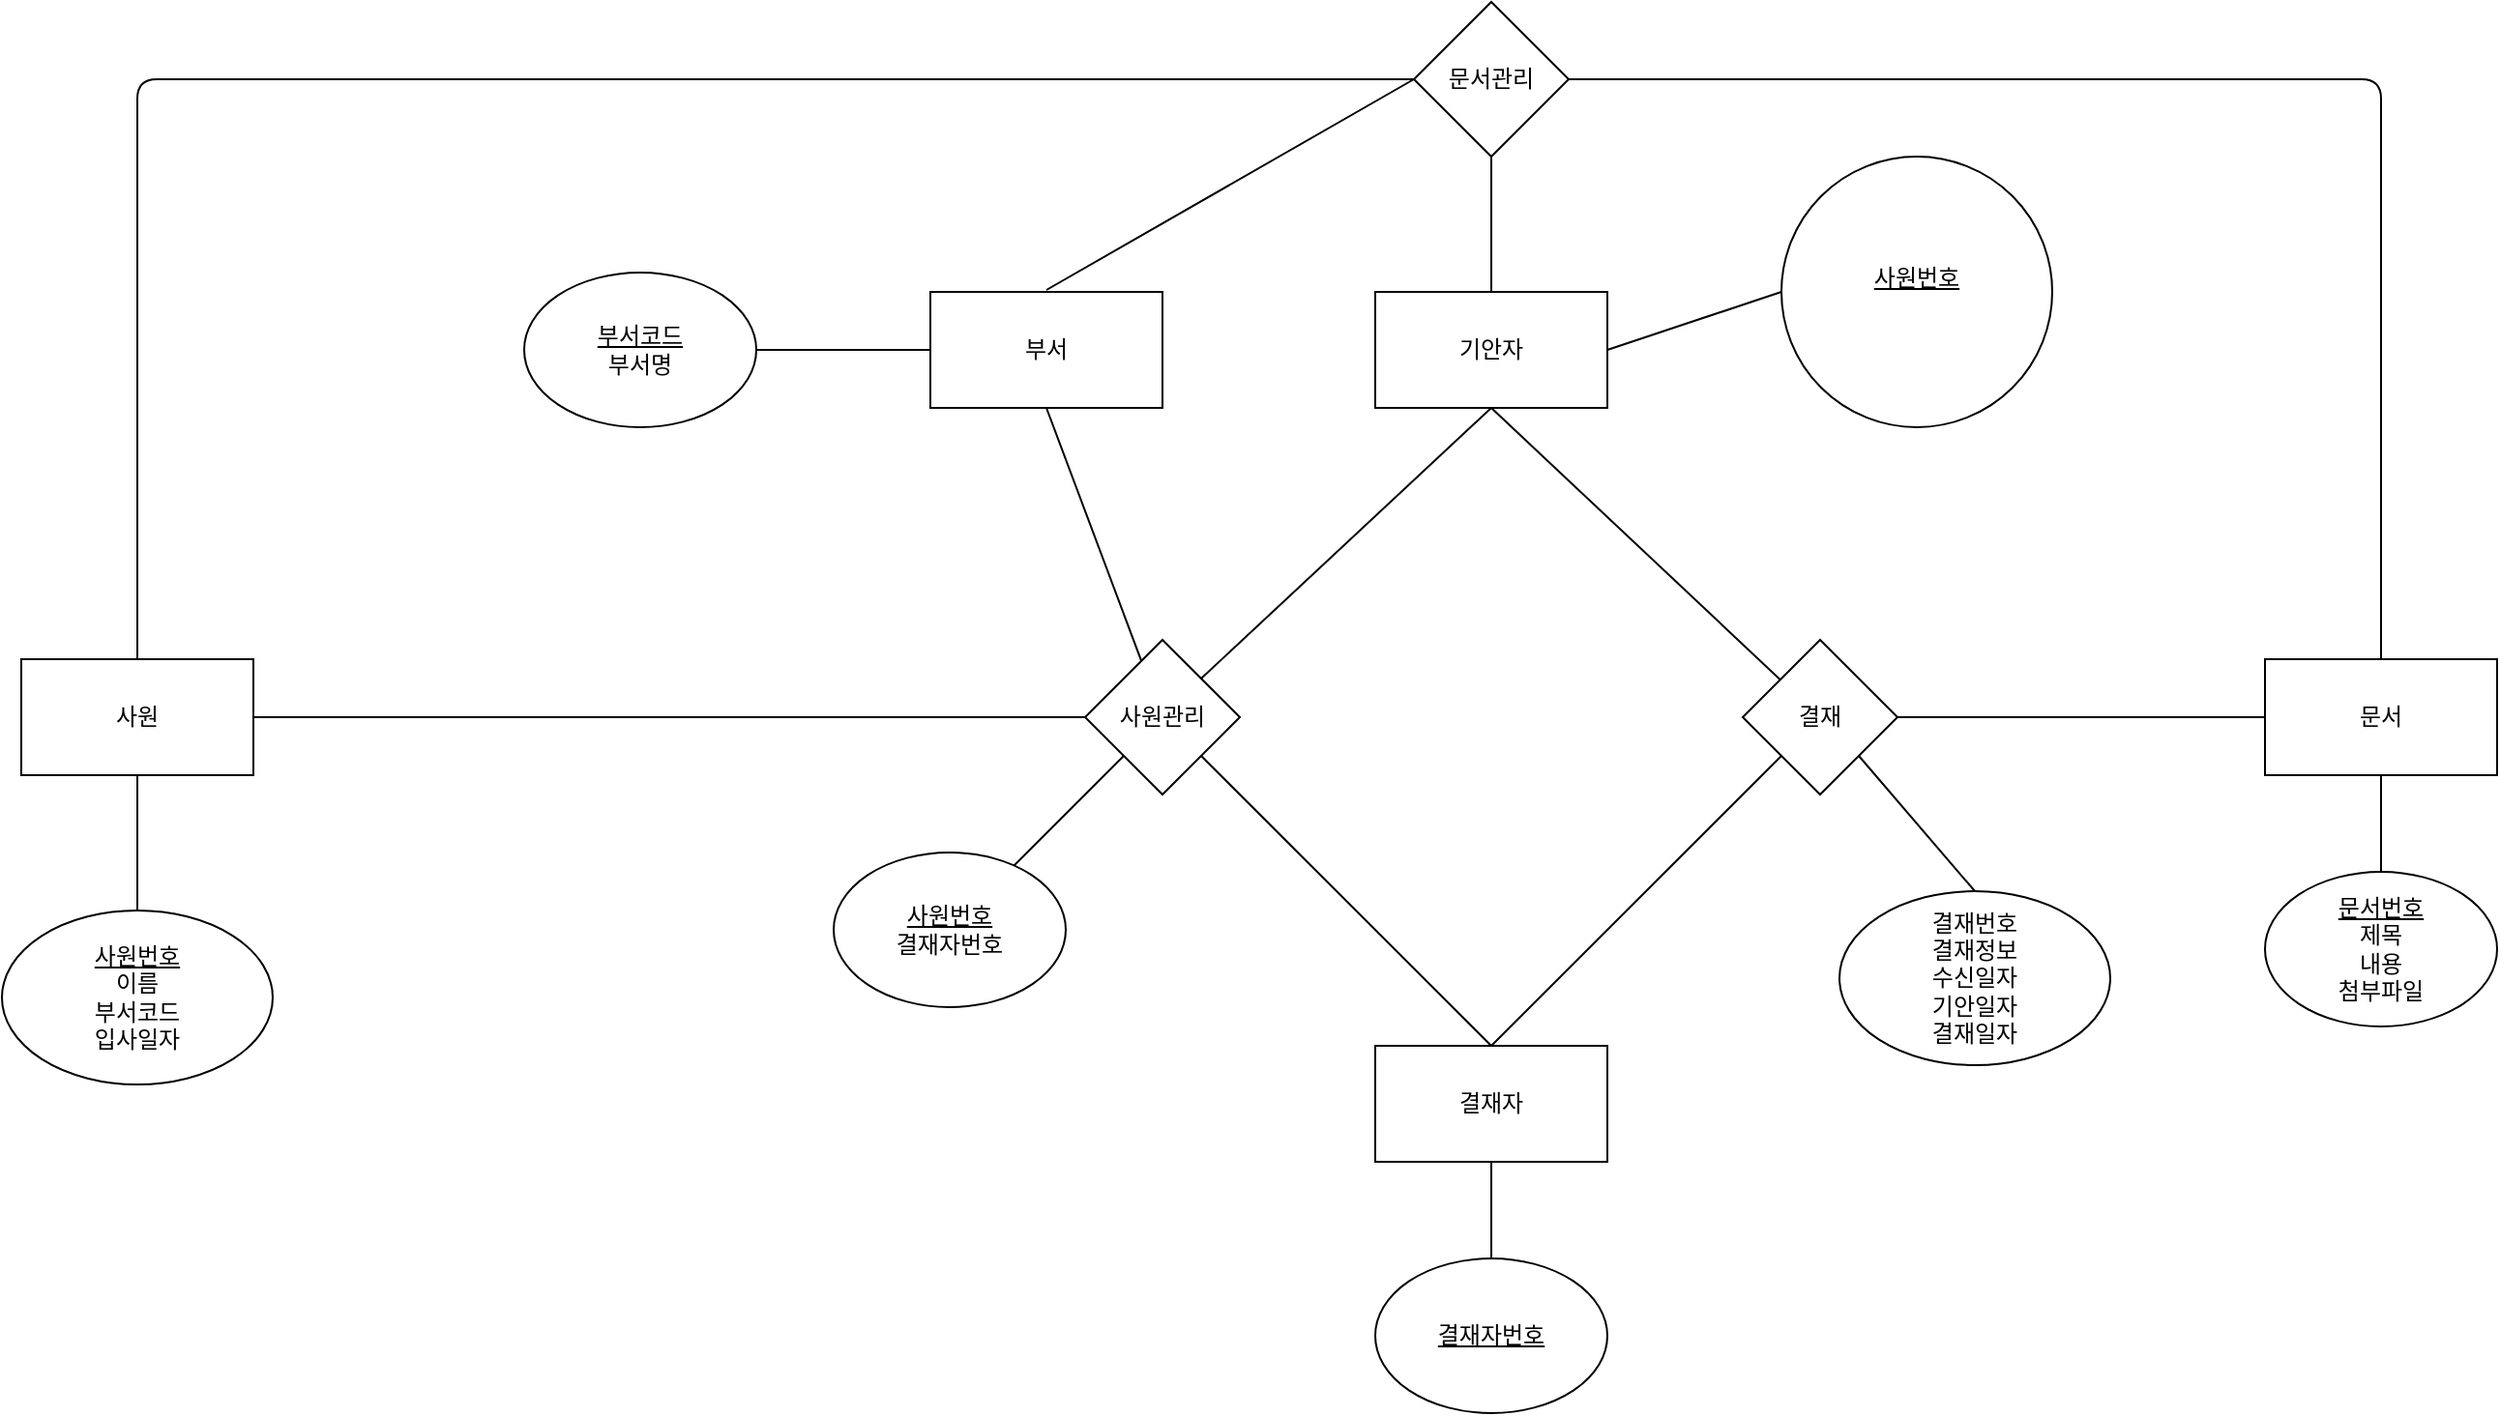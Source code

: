 <mxfile version="14.6.0" type="device"><diagram id="J2he9_NolOoNS0qQY22_" name="Page-1"><mxGraphModel dx="2249" dy="1931" grid="1" gridSize="10" guides="1" tooltips="1" connect="1" arrows="1" fold="1" page="1" pageScale="1" pageWidth="827" pageHeight="1169" math="0" shadow="0"><root><mxCell id="0"/><mxCell id="1" parent="0"/><mxCell id="RBRgvFs_G2srKLRPFXHM-1" value="사원" style="rounded=0;whiteSpace=wrap;html=1;" vertex="1" parent="1"><mxGeometry x="-320" y="240" width="120" height="60" as="geometry"/></mxCell><mxCell id="RBRgvFs_G2srKLRPFXHM-2" value="기안자" style="rounded=0;whiteSpace=wrap;html=1;" vertex="1" parent="1"><mxGeometry x="380" y="50" width="120" height="60" as="geometry"/></mxCell><mxCell id="RBRgvFs_G2srKLRPFXHM-3" value="결재자" style="rounded=0;whiteSpace=wrap;html=1;" vertex="1" parent="1"><mxGeometry x="380" y="440" width="120" height="60" as="geometry"/></mxCell><mxCell id="RBRgvFs_G2srKLRPFXHM-4" value="문서" style="rounded=0;whiteSpace=wrap;html=1;" vertex="1" parent="1"><mxGeometry x="840" y="240" width="120" height="60" as="geometry"/></mxCell><mxCell id="RBRgvFs_G2srKLRPFXHM-5" value="" style="endArrow=none;html=1;entryX=0.5;entryY=1;entryDx=0;entryDy=0;exitX=1;exitY=0;exitDx=0;exitDy=0;startArrow=none;" edge="1" parent="1" source="RBRgvFs_G2srKLRPFXHM-10" target="RBRgvFs_G2srKLRPFXHM-2"><mxGeometry width="50" height="50" relative="1" as="geometry"><mxPoint x="300" y="260" as="sourcePoint"/><mxPoint x="330" y="230" as="targetPoint"/></mxGeometry></mxCell><mxCell id="RBRgvFs_G2srKLRPFXHM-6" value="" style="endArrow=none;html=1;entryX=0.5;entryY=1;entryDx=0;entryDy=0;" edge="1" parent="1" source="RBRgvFs_G2srKLRPFXHM-9" target="RBRgvFs_G2srKLRPFXHM-2"><mxGeometry width="50" height="50" relative="1" as="geometry"><mxPoint x="440" y="190" as="sourcePoint"/><mxPoint x="490" y="140" as="targetPoint"/></mxGeometry></mxCell><mxCell id="RBRgvFs_G2srKLRPFXHM-9" value="결재" style="rhombus;whiteSpace=wrap;html=1;" vertex="1" parent="1"><mxGeometry x="570" y="230" width="80" height="80" as="geometry"/></mxCell><mxCell id="RBRgvFs_G2srKLRPFXHM-12" value="" style="endArrow=none;html=1;entryX=0;entryY=1;entryDx=0;entryDy=0;exitX=0.5;exitY=0;exitDx=0;exitDy=0;" edge="1" parent="1" source="RBRgvFs_G2srKLRPFXHM-3" target="RBRgvFs_G2srKLRPFXHM-9"><mxGeometry width="50" height="50" relative="1" as="geometry"><mxPoint x="430" y="470" as="sourcePoint"/><mxPoint x="480" y="420" as="targetPoint"/></mxGeometry></mxCell><mxCell id="RBRgvFs_G2srKLRPFXHM-13" value="" style="endArrow=none;html=1;entryX=1;entryY=1;entryDx=0;entryDy=0;exitX=0.5;exitY=0;exitDx=0;exitDy=0;" edge="1" parent="1" source="RBRgvFs_G2srKLRPFXHM-3" target="RBRgvFs_G2srKLRPFXHM-10"><mxGeometry width="50" height="50" relative="1" as="geometry"><mxPoint x="440" y="470" as="sourcePoint"/><mxPoint x="300" y="300" as="targetPoint"/></mxGeometry></mxCell><mxCell id="RBRgvFs_G2srKLRPFXHM-15" value="" style="endArrow=none;html=1;entryX=0;entryY=0.5;entryDx=0;entryDy=0;exitX=1;exitY=0.5;exitDx=0;exitDy=0;" edge="1" parent="1" source="RBRgvFs_G2srKLRPFXHM-9" target="RBRgvFs_G2srKLRPFXHM-4"><mxGeometry width="50" height="50" relative="1" as="geometry"><mxPoint x="440" y="430" as="sourcePoint"/><mxPoint x="490" y="380" as="targetPoint"/></mxGeometry></mxCell><mxCell id="RBRgvFs_G2srKLRPFXHM-16" value="" style="endArrow=none;html=1;entryX=0.5;entryY=0;entryDx=0;entryDy=0;exitX=1;exitY=0.5;exitDx=0;exitDy=0;" edge="1" parent="1" source="RBRgvFs_G2srKLRPFXHM-17" target="RBRgvFs_G2srKLRPFXHM-4"><mxGeometry width="50" height="50" relative="1" as="geometry"><mxPoint x="520" as="sourcePoint"/><mxPoint x="490" y="380" as="targetPoint"/><Array as="points"><mxPoint x="900" y="-60"/></Array></mxGeometry></mxCell><mxCell id="RBRgvFs_G2srKLRPFXHM-17" value="문서관리" style="rhombus;whiteSpace=wrap;html=1;" vertex="1" parent="1"><mxGeometry x="400" y="-100" width="80" height="80" as="geometry"/></mxCell><mxCell id="RBRgvFs_G2srKLRPFXHM-19" value="" style="endArrow=none;html=1;exitX=0;exitY=0.5;exitDx=0;exitDy=0;entryX=1;entryY=0.5;entryDx=0;entryDy=0;" edge="1" parent="1" source="RBRgvFs_G2srKLRPFXHM-10" target="RBRgvFs_G2srKLRPFXHM-1"><mxGeometry width="50" height="50" relative="1" as="geometry"><mxPoint x="20" y="350" as="sourcePoint"/><mxPoint x="70" y="300" as="targetPoint"/></mxGeometry></mxCell><mxCell id="RBRgvFs_G2srKLRPFXHM-21" value="" style="endArrow=none;html=1;exitX=0.5;exitY=0;exitDx=0;exitDy=0;entryX=0.5;entryY=1;entryDx=0;entryDy=0;" edge="1" parent="1" source="RBRgvFs_G2srKLRPFXHM-2" target="RBRgvFs_G2srKLRPFXHM-17"><mxGeometry width="50" height="50" relative="1" as="geometry"><mxPoint x="379" y="30" as="sourcePoint"/><mxPoint x="429" y="-20" as="targetPoint"/></mxGeometry></mxCell><mxCell id="RBRgvFs_G2srKLRPFXHM-24" value="부서" style="rounded=0;whiteSpace=wrap;html=1;" vertex="1" parent="1"><mxGeometry x="150" y="50" width="120" height="60" as="geometry"/></mxCell><mxCell id="RBRgvFs_G2srKLRPFXHM-25" value="" style="endArrow=none;html=1;entryX=0.5;entryY=1;entryDx=0;entryDy=0;" edge="1" parent="1" source="RBRgvFs_G2srKLRPFXHM-10" target="RBRgvFs_G2srKLRPFXHM-24"><mxGeometry width="50" height="50" relative="1" as="geometry"><mxPoint x="110" y="200" as="sourcePoint"/><mxPoint x="160" y="150" as="targetPoint"/></mxGeometry></mxCell><mxCell id="RBRgvFs_G2srKLRPFXHM-26" value="" style="endArrow=none;html=1;exitX=0.5;exitY=0;exitDx=0;exitDy=0;entryX=0;entryY=0.5;entryDx=0;entryDy=0;" edge="1" parent="1" source="RBRgvFs_G2srKLRPFXHM-1" target="RBRgvFs_G2srKLRPFXHM-17"><mxGeometry width="50" height="50" relative="1" as="geometry"><mxPoint y="-60" as="sourcePoint"/><mxPoint x="390" y="-60" as="targetPoint"/><Array as="points"><mxPoint x="-260" y="-60"/></Array></mxGeometry></mxCell><mxCell id="RBRgvFs_G2srKLRPFXHM-10" value="사원관리" style="rhombus;whiteSpace=wrap;html=1;" vertex="1" parent="1"><mxGeometry x="230" y="230" width="80" height="80" as="geometry"/></mxCell><mxCell id="RBRgvFs_G2srKLRPFXHM-29" value="결재번호&lt;br&gt;결재정보&lt;br&gt;수신일자&lt;br&gt;기안일자&lt;br&gt;결재일자" style="ellipse;whiteSpace=wrap;html=1;" vertex="1" parent="1"><mxGeometry x="620" y="360" width="140" height="90" as="geometry"/></mxCell><mxCell id="RBRgvFs_G2srKLRPFXHM-30" value="" style="endArrow=none;html=1;entryX=1;entryY=1;entryDx=0;entryDy=0;exitX=0.5;exitY=0;exitDx=0;exitDy=0;" edge="1" parent="1" source="RBRgvFs_G2srKLRPFXHM-29" target="RBRgvFs_G2srKLRPFXHM-9"><mxGeometry width="50" height="50" relative="1" as="geometry"><mxPoint x="720" y="340" as="sourcePoint"/><mxPoint x="770" y="290" as="targetPoint"/></mxGeometry></mxCell><mxCell id="RBRgvFs_G2srKLRPFXHM-31" value="&lt;u&gt;사원번호&lt;br&gt;&lt;br&gt;&lt;/u&gt;" style="ellipse;whiteSpace=wrap;html=1;aspect=fixed;" vertex="1" parent="1"><mxGeometry x="590" y="-20" width="140" height="140" as="geometry"/></mxCell><mxCell id="RBRgvFs_G2srKLRPFXHM-32" value="" style="endArrow=none;html=1;entryX=0;entryY=0.5;entryDx=0;entryDy=0;exitX=1;exitY=0.5;exitDx=0;exitDy=0;" edge="1" parent="1" source="RBRgvFs_G2srKLRPFXHM-2" target="RBRgvFs_G2srKLRPFXHM-31"><mxGeometry width="50" height="50" relative="1" as="geometry"><mxPoint x="320" y="310" as="sourcePoint"/><mxPoint x="370" y="260" as="targetPoint"/></mxGeometry></mxCell><mxCell id="RBRgvFs_G2srKLRPFXHM-33" value="" style="endArrow=none;html=1;exitX=0;exitY=1;exitDx=0;exitDy=0;" edge="1" parent="1" source="RBRgvFs_G2srKLRPFXHM-10" target="RBRgvFs_G2srKLRPFXHM-34"><mxGeometry width="50" height="50" relative="1" as="geometry"><mxPoint x="200" y="340" as="sourcePoint"/><mxPoint x="250" y="290" as="targetPoint"/></mxGeometry></mxCell><mxCell id="RBRgvFs_G2srKLRPFXHM-34" value="&lt;u&gt;사원번호&lt;/u&gt;&lt;br&gt;결재자번호" style="ellipse;whiteSpace=wrap;html=1;" vertex="1" parent="1"><mxGeometry x="100" y="340" width="120" height="80" as="geometry"/></mxCell><mxCell id="RBRgvFs_G2srKLRPFXHM-35" value="&lt;u&gt;사원번호&lt;/u&gt;&lt;br&gt;이름&lt;br&gt;부서코드&lt;br&gt;입사일자" style="ellipse;whiteSpace=wrap;html=1;" vertex="1" parent="1"><mxGeometry x="-330" y="370" width="140" height="90" as="geometry"/></mxCell><mxCell id="RBRgvFs_G2srKLRPFXHM-36" value="" style="endArrow=none;html=1;entryX=1;entryY=1;entryDx=0;entryDy=0;exitX=0.5;exitY=0;exitDx=0;exitDy=0;" edge="1" parent="1" source="RBRgvFs_G2srKLRPFXHM-35"><mxGeometry width="50" height="50" relative="1" as="geometry"><mxPoint x="-170" y="350" as="sourcePoint"/><mxPoint x="-260" y="300" as="targetPoint"/></mxGeometry></mxCell><mxCell id="RBRgvFs_G2srKLRPFXHM-38" value="" style="endArrow=none;html=1;exitX=0;exitY=0.5;exitDx=0;exitDy=0;" edge="1" parent="1" target="RBRgvFs_G2srKLRPFXHM-39" source="RBRgvFs_G2srKLRPFXHM-24"><mxGeometry width="50" height="50" relative="1" as="geometry"><mxPoint x="260" y="300" as="sourcePoint"/><mxPoint x="260" y="300" as="targetPoint"/></mxGeometry></mxCell><mxCell id="RBRgvFs_G2srKLRPFXHM-39" value="&lt;u&gt;부서코드&lt;br&gt;&lt;/u&gt;부서명" style="ellipse;whiteSpace=wrap;html=1;" vertex="1" parent="1"><mxGeometry x="-60" y="40" width="120" height="80" as="geometry"/></mxCell><mxCell id="RBRgvFs_G2srKLRPFXHM-40" value="" style="endArrow=none;html=1;exitX=0.5;exitY=1;exitDx=0;exitDy=0;entryX=0.5;entryY=0;entryDx=0;entryDy=0;" edge="1" parent="1" target="RBRgvFs_G2srKLRPFXHM-41" source="RBRgvFs_G2srKLRPFXHM-3"><mxGeometry width="50" height="50" relative="1" as="geometry"><mxPoint x="580" y="510" as="sourcePoint"/><mxPoint x="530" y="500" as="targetPoint"/></mxGeometry></mxCell><mxCell id="RBRgvFs_G2srKLRPFXHM-41" value="&lt;u&gt;결재자번호&lt;br&gt;&lt;/u&gt;" style="ellipse;whiteSpace=wrap;html=1;" vertex="1" parent="1"><mxGeometry x="380" y="550" width="120" height="80" as="geometry"/></mxCell><mxCell id="RBRgvFs_G2srKLRPFXHM-42" value="" style="endArrow=none;html=1;exitX=0.5;exitY=1;exitDx=0;exitDy=0;entryX=0.5;entryY=0;entryDx=0;entryDy=0;" edge="1" parent="1" target="RBRgvFs_G2srKLRPFXHM-43"><mxGeometry width="50" height="50" relative="1" as="geometry"><mxPoint x="900" y="300" as="sourcePoint"/><mxPoint x="990" y="300" as="targetPoint"/></mxGeometry></mxCell><mxCell id="RBRgvFs_G2srKLRPFXHM-43" value="&lt;u&gt;문서번호&lt;/u&gt;&lt;br&gt;제목&lt;br&gt;내용&lt;br&gt;첨부파일" style="ellipse;whiteSpace=wrap;html=1;" vertex="1" parent="1"><mxGeometry x="840" y="350" width="120" height="80" as="geometry"/></mxCell><mxCell id="RBRgvFs_G2srKLRPFXHM-48" value="" style="endArrow=none;html=1;exitX=0;exitY=0.5;exitDx=0;exitDy=0;" edge="1" parent="1" source="RBRgvFs_G2srKLRPFXHM-17"><mxGeometry width="50" height="50" relative="1" as="geometry"><mxPoint x="320" y="160" as="sourcePoint"/><mxPoint x="210" y="49" as="targetPoint"/></mxGeometry></mxCell></root></mxGraphModel></diagram></mxfile>